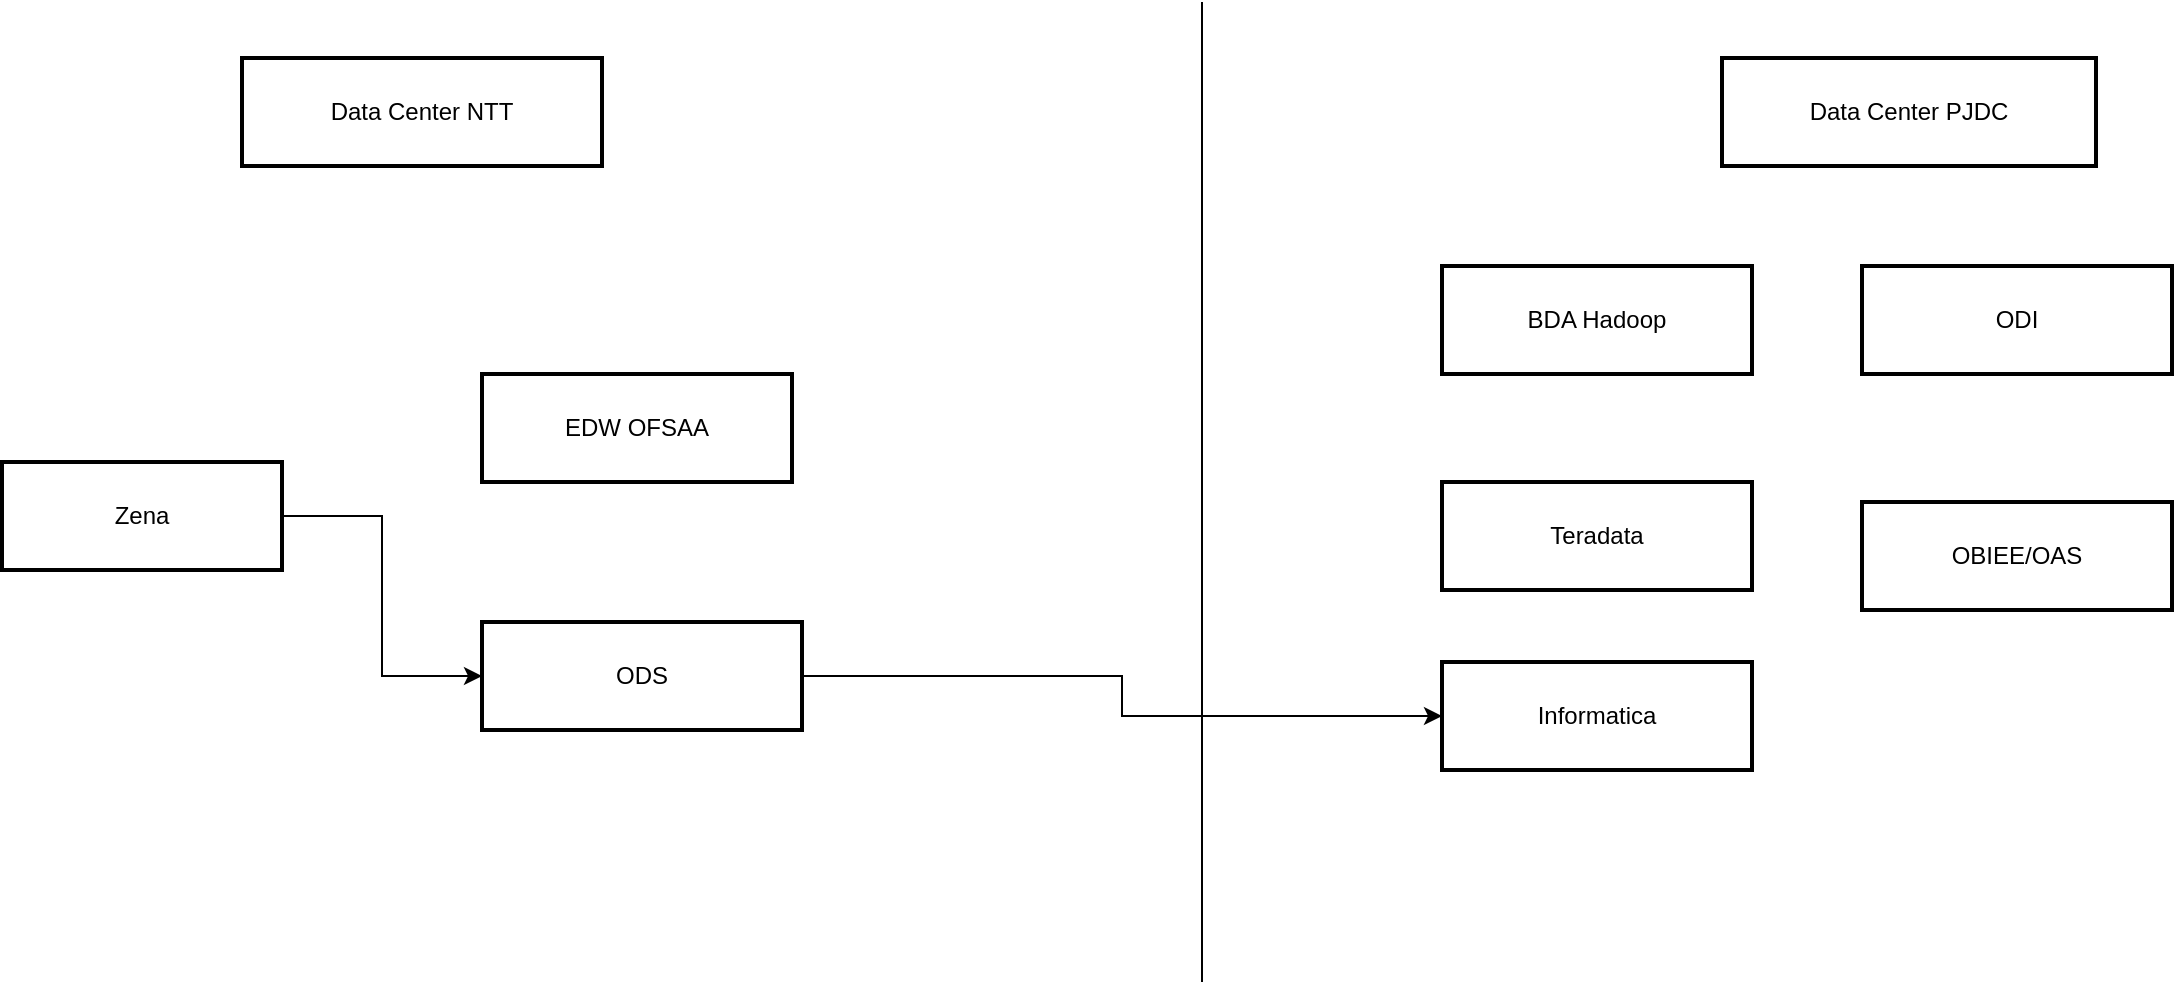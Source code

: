 <mxfile version="26.2.14">
  <diagram name="Page-1" id="_bv_xOM2ZyHQN_baZANA">
    <mxGraphModel dx="1287" dy="1764" grid="1" gridSize="10" guides="1" tooltips="1" connect="1" arrows="1" fold="1" page="1" pageScale="1" pageWidth="850" pageHeight="1100" math="0" shadow="0">
      <root>
        <mxCell id="0" />
        <mxCell id="1" parent="0" />
        <mxCell id="2" value="Data Center NTT" style="whiteSpace=wrap;strokeWidth=2;" parent="1" vertex="1">
          <mxGeometry x="200" y="8" width="180" height="54" as="geometry" />
        </mxCell>
        <mxCell id="pWrskdpxVnY6q3o96ydb-21" style="edgeStyle=orthogonalEdgeStyle;rounded=0;orthogonalLoop=1;jettySize=auto;html=1;entryX=0;entryY=0.5;entryDx=0;entryDy=0;" edge="1" parent="1" source="3" target="9">
          <mxGeometry relative="1" as="geometry" />
        </mxCell>
        <mxCell id="3" value="ODS" style="whiteSpace=wrap;strokeWidth=2;" parent="1" vertex="1">
          <mxGeometry x="320" y="290" width="160" height="54" as="geometry" />
        </mxCell>
        <mxCell id="4" value="EDW OFSAA" style="whiteSpace=wrap;strokeWidth=2;" parent="1" vertex="1">
          <mxGeometry x="320" y="166" width="155" height="54" as="geometry" />
        </mxCell>
        <mxCell id="pWrskdpxVnY6q3o96ydb-22" style="edgeStyle=orthogonalEdgeStyle;rounded=0;orthogonalLoop=1;jettySize=auto;html=1;entryX=0;entryY=0.5;entryDx=0;entryDy=0;" edge="1" parent="1" source="5" target="3">
          <mxGeometry relative="1" as="geometry" />
        </mxCell>
        <mxCell id="5" value="Zena" style="whiteSpace=wrap;strokeWidth=2;movable=1;resizable=1;rotatable=1;deletable=1;editable=1;locked=0;connectable=1;" parent="1" vertex="1">
          <mxGeometry x="80" y="210" width="140" height="54" as="geometry" />
        </mxCell>
        <mxCell id="6" value="Data Center PJDC" style="whiteSpace=wrap;strokeWidth=2;" parent="1" vertex="1">
          <mxGeometry x="940" y="8" width="187" height="54" as="geometry" />
        </mxCell>
        <mxCell id="7" value="Teradata" style="whiteSpace=wrap;strokeWidth=2;" parent="1" vertex="1">
          <mxGeometry x="800" y="220" width="155" height="54" as="geometry" />
        </mxCell>
        <mxCell id="8" value="BDA Hadoop" style="whiteSpace=wrap;strokeWidth=2;" parent="1" vertex="1">
          <mxGeometry x="800" y="112" width="155" height="54" as="geometry" />
        </mxCell>
        <mxCell id="9" value="Informatica" style="whiteSpace=wrap;strokeWidth=2;" parent="1" vertex="1">
          <mxGeometry x="800" y="310" width="155" height="54" as="geometry" />
        </mxCell>
        <mxCell id="10" value="OBIEE/OAS" style="whiteSpace=wrap;strokeWidth=2;" parent="1" vertex="1">
          <mxGeometry x="1010" y="230" width="155" height="54" as="geometry" />
        </mxCell>
        <mxCell id="11" value="ODI" style="whiteSpace=wrap;strokeWidth=2;" parent="1" vertex="1">
          <mxGeometry x="1010" y="112" width="155" height="54" as="geometry" />
        </mxCell>
        <mxCell id="pWrskdpxVnY6q3o96ydb-23" value="" style="endArrow=none;html=1;rounded=0;" edge="1" parent="1">
          <mxGeometry width="50" height="50" relative="1" as="geometry">
            <mxPoint x="680" y="470" as="sourcePoint" />
            <mxPoint x="680" y="-20" as="targetPoint" />
          </mxGeometry>
        </mxCell>
      </root>
    </mxGraphModel>
  </diagram>
</mxfile>
